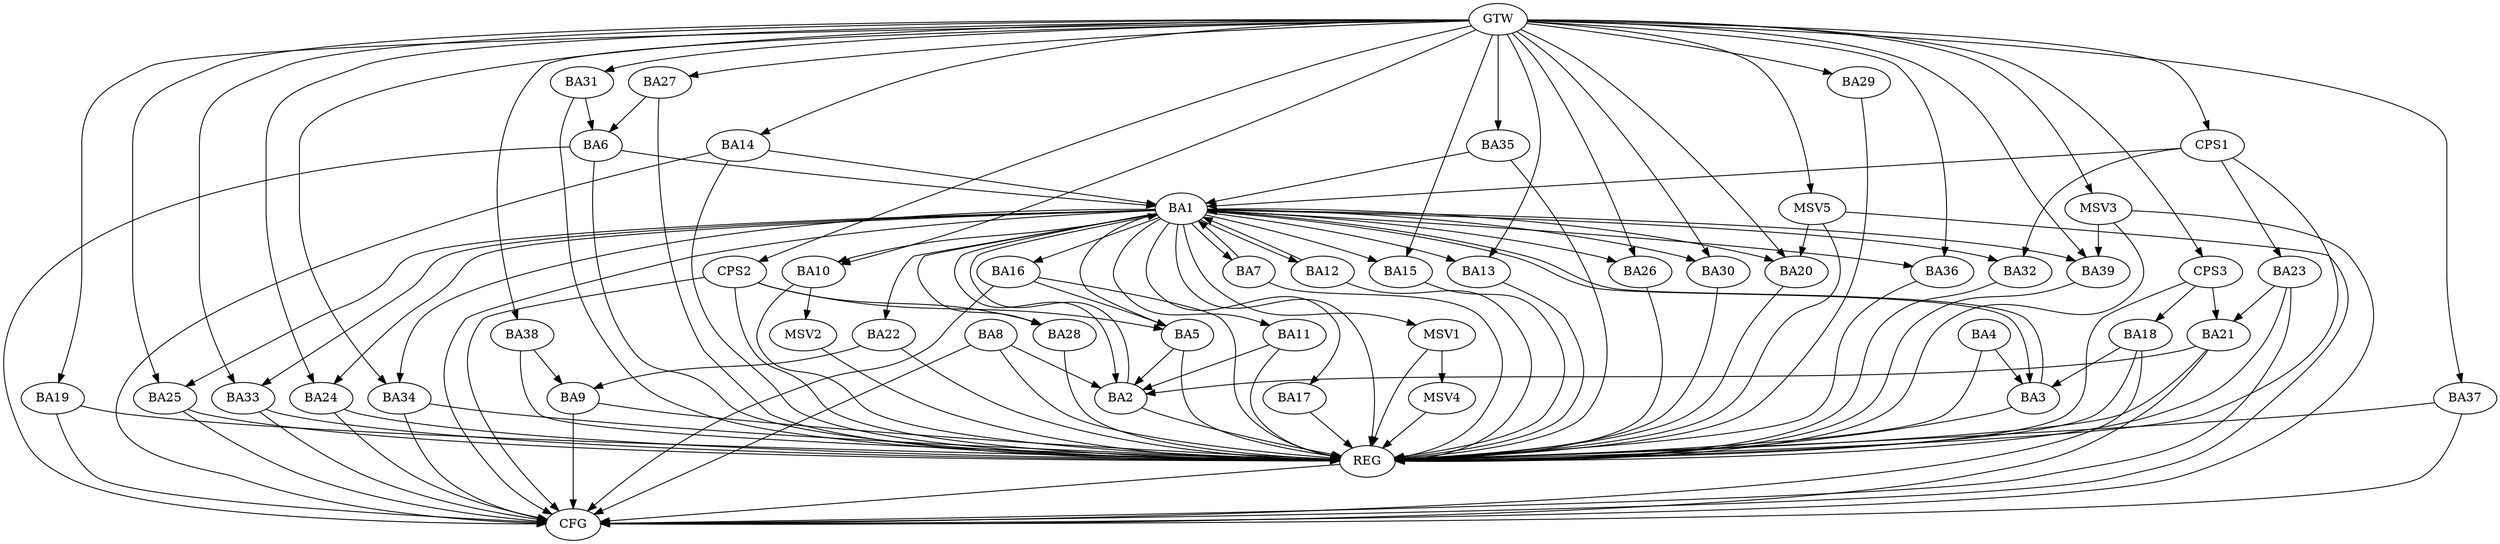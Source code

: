 strict digraph G {
  BA1 [ label="BA1" ];
  BA2 [ label="BA2" ];
  BA3 [ label="BA3" ];
  BA4 [ label="BA4" ];
  BA5 [ label="BA5" ];
  BA6 [ label="BA6" ];
  BA7 [ label="BA7" ];
  BA8 [ label="BA8" ];
  BA9 [ label="BA9" ];
  BA10 [ label="BA10" ];
  BA11 [ label="BA11" ];
  BA12 [ label="BA12" ];
  BA13 [ label="BA13" ];
  BA14 [ label="BA14" ];
  BA15 [ label="BA15" ];
  BA16 [ label="BA16" ];
  BA17 [ label="BA17" ];
  BA18 [ label="BA18" ];
  BA19 [ label="BA19" ];
  BA20 [ label="BA20" ];
  BA21 [ label="BA21" ];
  BA22 [ label="BA22" ];
  BA23 [ label="BA23" ];
  BA24 [ label="BA24" ];
  BA25 [ label="BA25" ];
  BA26 [ label="BA26" ];
  BA27 [ label="BA27" ];
  BA28 [ label="BA28" ];
  BA29 [ label="BA29" ];
  BA30 [ label="BA30" ];
  BA31 [ label="BA31" ];
  BA32 [ label="BA32" ];
  BA33 [ label="BA33" ];
  BA34 [ label="BA34" ];
  BA35 [ label="BA35" ];
  BA36 [ label="BA36" ];
  BA37 [ label="BA37" ];
  BA38 [ label="BA38" ];
  BA39 [ label="BA39" ];
  CPS1 [ label="CPS1" ];
  CPS2 [ label="CPS2" ];
  CPS3 [ label="CPS3" ];
  GTW [ label="GTW" ];
  REG [ label="REG" ];
  CFG [ label="CFG" ];
  MSV1 [ label="MSV1" ];
  MSV2 [ label="MSV2" ];
  MSV3 [ label="MSV3" ];
  MSV4 [ label="MSV4" ];
  MSV5 [ label="MSV5" ];
  BA1 -> BA2;
  BA2 -> BA1;
  BA3 -> BA1;
  BA4 -> BA3;
  BA5 -> BA2;
  BA6 -> BA1;
  BA7 -> BA1;
  BA8 -> BA2;
  BA11 -> BA2;
  BA12 -> BA1;
  BA14 -> BA1;
  BA16 -> BA5;
  BA18 -> BA3;
  BA21 -> BA2;
  BA22 -> BA9;
  BA23 -> BA21;
  BA27 -> BA6;
  BA31 -> BA6;
  BA35 -> BA1;
  BA38 -> BA9;
  CPS1 -> BA23;
  CPS1 -> BA1;
  CPS1 -> BA32;
  CPS2 -> BA5;
  CPS2 -> BA28;
  CPS3 -> BA21;
  CPS3 -> BA18;
  GTW -> BA10;
  GTW -> BA13;
  GTW -> BA14;
  GTW -> BA15;
  GTW -> BA19;
  GTW -> BA20;
  GTW -> BA24;
  GTW -> BA25;
  GTW -> BA26;
  GTW -> BA27;
  GTW -> BA29;
  GTW -> BA30;
  GTW -> BA31;
  GTW -> BA33;
  GTW -> BA34;
  GTW -> BA35;
  GTW -> BA36;
  GTW -> BA37;
  GTW -> BA38;
  GTW -> BA39;
  GTW -> CPS1;
  GTW -> CPS2;
  GTW -> CPS3;
  BA1 -> REG;
  BA2 -> REG;
  BA3 -> REG;
  BA4 -> REG;
  BA5 -> REG;
  BA6 -> REG;
  BA7 -> REG;
  BA8 -> REG;
  BA9 -> REG;
  BA10 -> REG;
  BA11 -> REG;
  BA12 -> REG;
  BA13 -> REG;
  BA14 -> REG;
  BA15 -> REG;
  BA16 -> REG;
  BA17 -> REG;
  BA18 -> REG;
  BA19 -> REG;
  BA20 -> REG;
  BA21 -> REG;
  BA22 -> REG;
  BA23 -> REG;
  BA24 -> REG;
  BA25 -> REG;
  BA26 -> REG;
  BA27 -> REG;
  BA28 -> REG;
  BA29 -> REG;
  BA30 -> REG;
  BA31 -> REG;
  BA32 -> REG;
  BA33 -> REG;
  BA34 -> REG;
  BA35 -> REG;
  BA36 -> REG;
  BA37 -> REG;
  BA38 -> REG;
  BA39 -> REG;
  CPS1 -> REG;
  CPS2 -> REG;
  CPS3 -> REG;
  BA18 -> CFG;
  BA16 -> CFG;
  BA8 -> CFG;
  BA19 -> CFG;
  BA23 -> CFG;
  BA1 -> CFG;
  BA21 -> CFG;
  BA6 -> CFG;
  BA33 -> CFG;
  BA37 -> CFG;
  BA34 -> CFG;
  BA9 -> CFG;
  BA14 -> CFG;
  BA25 -> CFG;
  BA24 -> CFG;
  CPS2 -> CFG;
  REG -> CFG;
  BA1 -> BA13;
  BA1 -> BA33;
  BA1 -> BA26;
  BA1 -> BA5;
  BA1 -> BA39;
  BA1 -> BA25;
  BA1 -> BA32;
  BA1 -> BA20;
  BA1 -> BA11;
  BA1 -> BA36;
  BA1 -> BA28;
  BA1 -> BA24;
  BA1 -> BA30;
  BA1 -> BA17;
  BA1 -> BA12;
  BA1 -> BA3;
  BA1 -> BA15;
  BA1 -> BA16;
  BA1 -> BA7;
  BA1 -> BA34;
  BA1 -> BA22;
  BA1 -> BA10;
  BA1 -> MSV1;
  MSV1 -> REG;
  BA10 -> MSV2;
  MSV2 -> REG;
  MSV3 -> BA39;
  GTW -> MSV3;
  MSV3 -> REG;
  MSV3 -> CFG;
  MSV1 -> MSV4;
  MSV4 -> REG;
  MSV5 -> BA20;
  GTW -> MSV5;
  MSV5 -> REG;
  MSV5 -> CFG;
}
